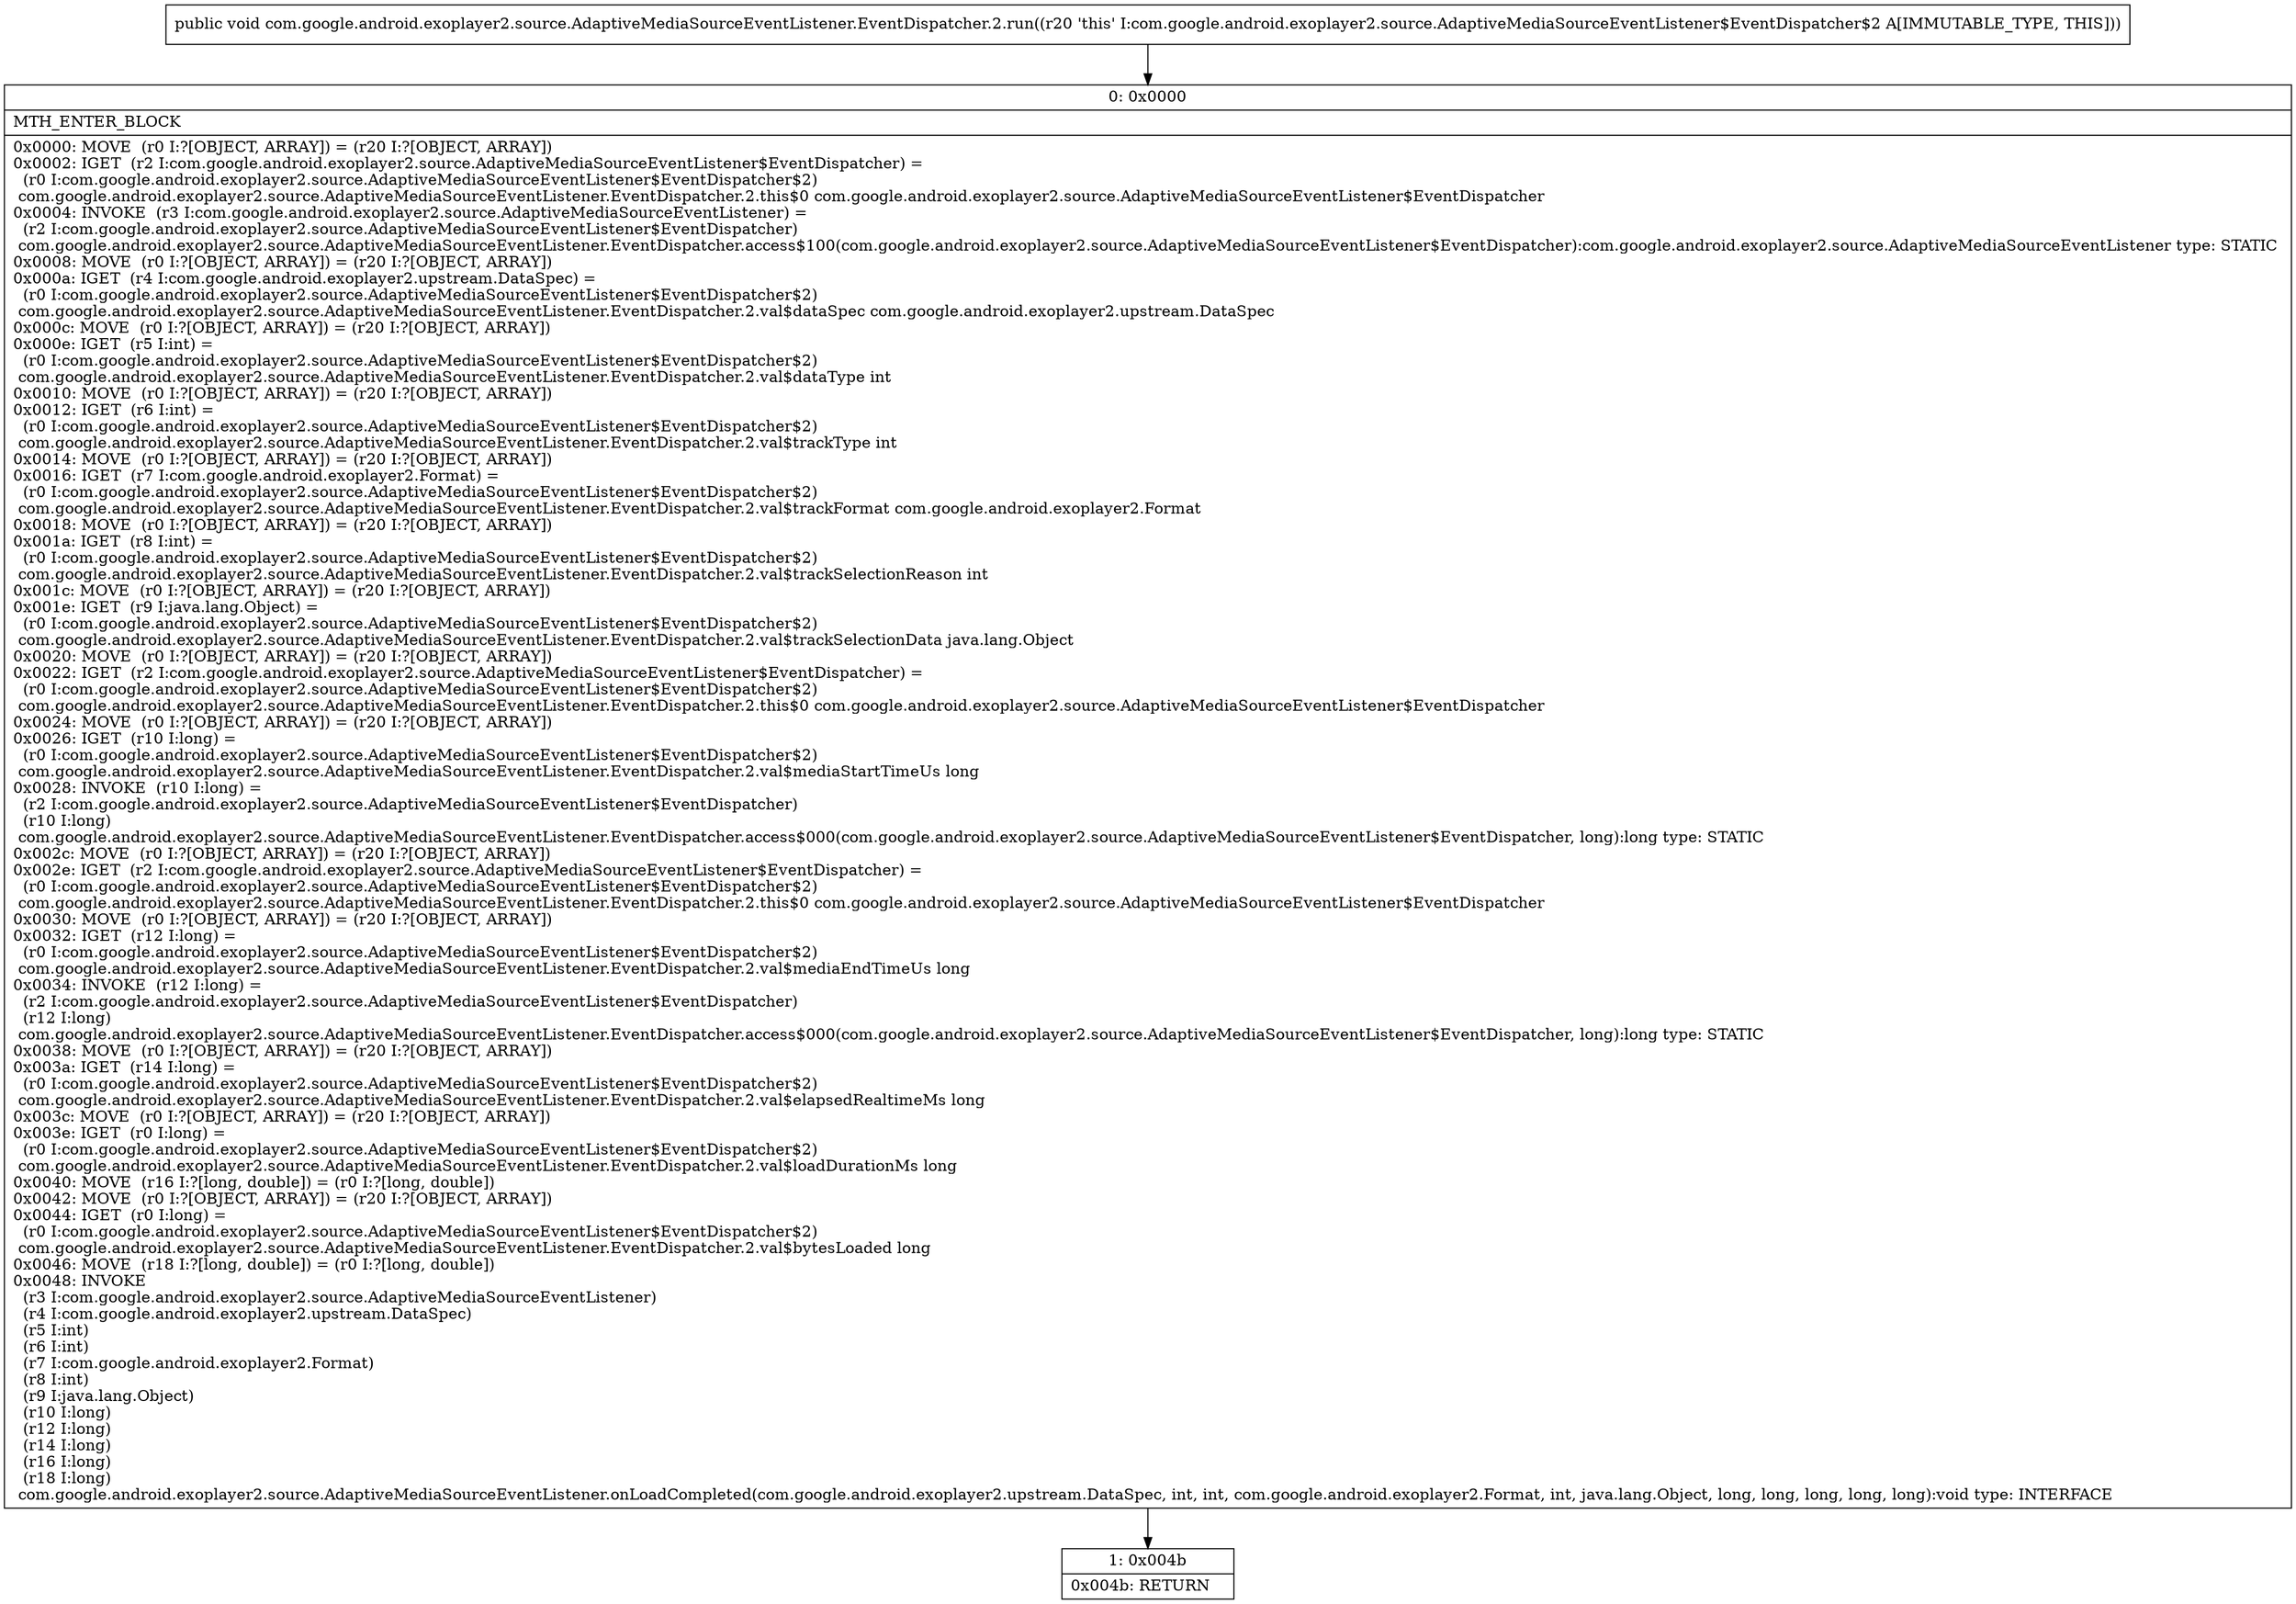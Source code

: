 digraph "CFG forcom.google.android.exoplayer2.source.AdaptiveMediaSourceEventListener.EventDispatcher.2.run()V" {
Node_0 [shape=record,label="{0\:\ 0x0000|MTH_ENTER_BLOCK\l|0x0000: MOVE  (r0 I:?[OBJECT, ARRAY]) = (r20 I:?[OBJECT, ARRAY]) \l0x0002: IGET  (r2 I:com.google.android.exoplayer2.source.AdaptiveMediaSourceEventListener$EventDispatcher) = \l  (r0 I:com.google.android.exoplayer2.source.AdaptiveMediaSourceEventListener$EventDispatcher$2)\l com.google.android.exoplayer2.source.AdaptiveMediaSourceEventListener.EventDispatcher.2.this$0 com.google.android.exoplayer2.source.AdaptiveMediaSourceEventListener$EventDispatcher \l0x0004: INVOKE  (r3 I:com.google.android.exoplayer2.source.AdaptiveMediaSourceEventListener) = \l  (r2 I:com.google.android.exoplayer2.source.AdaptiveMediaSourceEventListener$EventDispatcher)\l com.google.android.exoplayer2.source.AdaptiveMediaSourceEventListener.EventDispatcher.access$100(com.google.android.exoplayer2.source.AdaptiveMediaSourceEventListener$EventDispatcher):com.google.android.exoplayer2.source.AdaptiveMediaSourceEventListener type: STATIC \l0x0008: MOVE  (r0 I:?[OBJECT, ARRAY]) = (r20 I:?[OBJECT, ARRAY]) \l0x000a: IGET  (r4 I:com.google.android.exoplayer2.upstream.DataSpec) = \l  (r0 I:com.google.android.exoplayer2.source.AdaptiveMediaSourceEventListener$EventDispatcher$2)\l com.google.android.exoplayer2.source.AdaptiveMediaSourceEventListener.EventDispatcher.2.val$dataSpec com.google.android.exoplayer2.upstream.DataSpec \l0x000c: MOVE  (r0 I:?[OBJECT, ARRAY]) = (r20 I:?[OBJECT, ARRAY]) \l0x000e: IGET  (r5 I:int) = \l  (r0 I:com.google.android.exoplayer2.source.AdaptiveMediaSourceEventListener$EventDispatcher$2)\l com.google.android.exoplayer2.source.AdaptiveMediaSourceEventListener.EventDispatcher.2.val$dataType int \l0x0010: MOVE  (r0 I:?[OBJECT, ARRAY]) = (r20 I:?[OBJECT, ARRAY]) \l0x0012: IGET  (r6 I:int) = \l  (r0 I:com.google.android.exoplayer2.source.AdaptiveMediaSourceEventListener$EventDispatcher$2)\l com.google.android.exoplayer2.source.AdaptiveMediaSourceEventListener.EventDispatcher.2.val$trackType int \l0x0014: MOVE  (r0 I:?[OBJECT, ARRAY]) = (r20 I:?[OBJECT, ARRAY]) \l0x0016: IGET  (r7 I:com.google.android.exoplayer2.Format) = \l  (r0 I:com.google.android.exoplayer2.source.AdaptiveMediaSourceEventListener$EventDispatcher$2)\l com.google.android.exoplayer2.source.AdaptiveMediaSourceEventListener.EventDispatcher.2.val$trackFormat com.google.android.exoplayer2.Format \l0x0018: MOVE  (r0 I:?[OBJECT, ARRAY]) = (r20 I:?[OBJECT, ARRAY]) \l0x001a: IGET  (r8 I:int) = \l  (r0 I:com.google.android.exoplayer2.source.AdaptiveMediaSourceEventListener$EventDispatcher$2)\l com.google.android.exoplayer2.source.AdaptiveMediaSourceEventListener.EventDispatcher.2.val$trackSelectionReason int \l0x001c: MOVE  (r0 I:?[OBJECT, ARRAY]) = (r20 I:?[OBJECT, ARRAY]) \l0x001e: IGET  (r9 I:java.lang.Object) = \l  (r0 I:com.google.android.exoplayer2.source.AdaptiveMediaSourceEventListener$EventDispatcher$2)\l com.google.android.exoplayer2.source.AdaptiveMediaSourceEventListener.EventDispatcher.2.val$trackSelectionData java.lang.Object \l0x0020: MOVE  (r0 I:?[OBJECT, ARRAY]) = (r20 I:?[OBJECT, ARRAY]) \l0x0022: IGET  (r2 I:com.google.android.exoplayer2.source.AdaptiveMediaSourceEventListener$EventDispatcher) = \l  (r0 I:com.google.android.exoplayer2.source.AdaptiveMediaSourceEventListener$EventDispatcher$2)\l com.google.android.exoplayer2.source.AdaptiveMediaSourceEventListener.EventDispatcher.2.this$0 com.google.android.exoplayer2.source.AdaptiveMediaSourceEventListener$EventDispatcher \l0x0024: MOVE  (r0 I:?[OBJECT, ARRAY]) = (r20 I:?[OBJECT, ARRAY]) \l0x0026: IGET  (r10 I:long) = \l  (r0 I:com.google.android.exoplayer2.source.AdaptiveMediaSourceEventListener$EventDispatcher$2)\l com.google.android.exoplayer2.source.AdaptiveMediaSourceEventListener.EventDispatcher.2.val$mediaStartTimeUs long \l0x0028: INVOKE  (r10 I:long) = \l  (r2 I:com.google.android.exoplayer2.source.AdaptiveMediaSourceEventListener$EventDispatcher)\l  (r10 I:long)\l com.google.android.exoplayer2.source.AdaptiveMediaSourceEventListener.EventDispatcher.access$000(com.google.android.exoplayer2.source.AdaptiveMediaSourceEventListener$EventDispatcher, long):long type: STATIC \l0x002c: MOVE  (r0 I:?[OBJECT, ARRAY]) = (r20 I:?[OBJECT, ARRAY]) \l0x002e: IGET  (r2 I:com.google.android.exoplayer2.source.AdaptiveMediaSourceEventListener$EventDispatcher) = \l  (r0 I:com.google.android.exoplayer2.source.AdaptiveMediaSourceEventListener$EventDispatcher$2)\l com.google.android.exoplayer2.source.AdaptiveMediaSourceEventListener.EventDispatcher.2.this$0 com.google.android.exoplayer2.source.AdaptiveMediaSourceEventListener$EventDispatcher \l0x0030: MOVE  (r0 I:?[OBJECT, ARRAY]) = (r20 I:?[OBJECT, ARRAY]) \l0x0032: IGET  (r12 I:long) = \l  (r0 I:com.google.android.exoplayer2.source.AdaptiveMediaSourceEventListener$EventDispatcher$2)\l com.google.android.exoplayer2.source.AdaptiveMediaSourceEventListener.EventDispatcher.2.val$mediaEndTimeUs long \l0x0034: INVOKE  (r12 I:long) = \l  (r2 I:com.google.android.exoplayer2.source.AdaptiveMediaSourceEventListener$EventDispatcher)\l  (r12 I:long)\l com.google.android.exoplayer2.source.AdaptiveMediaSourceEventListener.EventDispatcher.access$000(com.google.android.exoplayer2.source.AdaptiveMediaSourceEventListener$EventDispatcher, long):long type: STATIC \l0x0038: MOVE  (r0 I:?[OBJECT, ARRAY]) = (r20 I:?[OBJECT, ARRAY]) \l0x003a: IGET  (r14 I:long) = \l  (r0 I:com.google.android.exoplayer2.source.AdaptiveMediaSourceEventListener$EventDispatcher$2)\l com.google.android.exoplayer2.source.AdaptiveMediaSourceEventListener.EventDispatcher.2.val$elapsedRealtimeMs long \l0x003c: MOVE  (r0 I:?[OBJECT, ARRAY]) = (r20 I:?[OBJECT, ARRAY]) \l0x003e: IGET  (r0 I:long) = \l  (r0 I:com.google.android.exoplayer2.source.AdaptiveMediaSourceEventListener$EventDispatcher$2)\l com.google.android.exoplayer2.source.AdaptiveMediaSourceEventListener.EventDispatcher.2.val$loadDurationMs long \l0x0040: MOVE  (r16 I:?[long, double]) = (r0 I:?[long, double]) \l0x0042: MOVE  (r0 I:?[OBJECT, ARRAY]) = (r20 I:?[OBJECT, ARRAY]) \l0x0044: IGET  (r0 I:long) = \l  (r0 I:com.google.android.exoplayer2.source.AdaptiveMediaSourceEventListener$EventDispatcher$2)\l com.google.android.exoplayer2.source.AdaptiveMediaSourceEventListener.EventDispatcher.2.val$bytesLoaded long \l0x0046: MOVE  (r18 I:?[long, double]) = (r0 I:?[long, double]) \l0x0048: INVOKE  \l  (r3 I:com.google.android.exoplayer2.source.AdaptiveMediaSourceEventListener)\l  (r4 I:com.google.android.exoplayer2.upstream.DataSpec)\l  (r5 I:int)\l  (r6 I:int)\l  (r7 I:com.google.android.exoplayer2.Format)\l  (r8 I:int)\l  (r9 I:java.lang.Object)\l  (r10 I:long)\l  (r12 I:long)\l  (r14 I:long)\l  (r16 I:long)\l  (r18 I:long)\l com.google.android.exoplayer2.source.AdaptiveMediaSourceEventListener.onLoadCompleted(com.google.android.exoplayer2.upstream.DataSpec, int, int, com.google.android.exoplayer2.Format, int, java.lang.Object, long, long, long, long, long):void type: INTERFACE \l}"];
Node_1 [shape=record,label="{1\:\ 0x004b|0x004b: RETURN   \l}"];
MethodNode[shape=record,label="{public void com.google.android.exoplayer2.source.AdaptiveMediaSourceEventListener.EventDispatcher.2.run((r20 'this' I:com.google.android.exoplayer2.source.AdaptiveMediaSourceEventListener$EventDispatcher$2 A[IMMUTABLE_TYPE, THIS])) }"];
MethodNode -> Node_0;
Node_0 -> Node_1;
}

